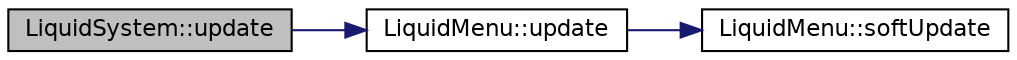digraph "LiquidSystem::update"
{
  edge [fontname="Helvetica",fontsize="11",labelfontname="Helvetica",labelfontsize="11"];
  node [fontname="Helvetica",fontsize="11",shape=record];
  rankdir="LR";
  Node103 [label="LiquidSystem::update",height=0.2,width=0.4,color="black", fillcolor="grey75", style="filled", fontcolor="black"];
  Node103 -> Node104 [color="midnightblue",fontsize="11",style="solid",fontname="Helvetica"];
  Node104 [label="LiquidMenu::update",height=0.2,width=0.4,color="black", fillcolor="white", style="filled",URL="$class_liquid_menu.html#af6935b3a7c65918abaf5594e7742af70",tooltip="Prints the current screen to the display. "];
  Node104 -> Node105 [color="midnightblue",fontsize="11",style="solid",fontname="Helvetica"];
  Node105 [label="LiquidMenu::softUpdate",height=0.2,width=0.4,color="black", fillcolor="white", style="filled",URL="$class_liquid_menu.html#a506aa5f8822031096a881aed7c6e45e5",tooltip="Prints the current screen to the display (without clearing). "];
}
